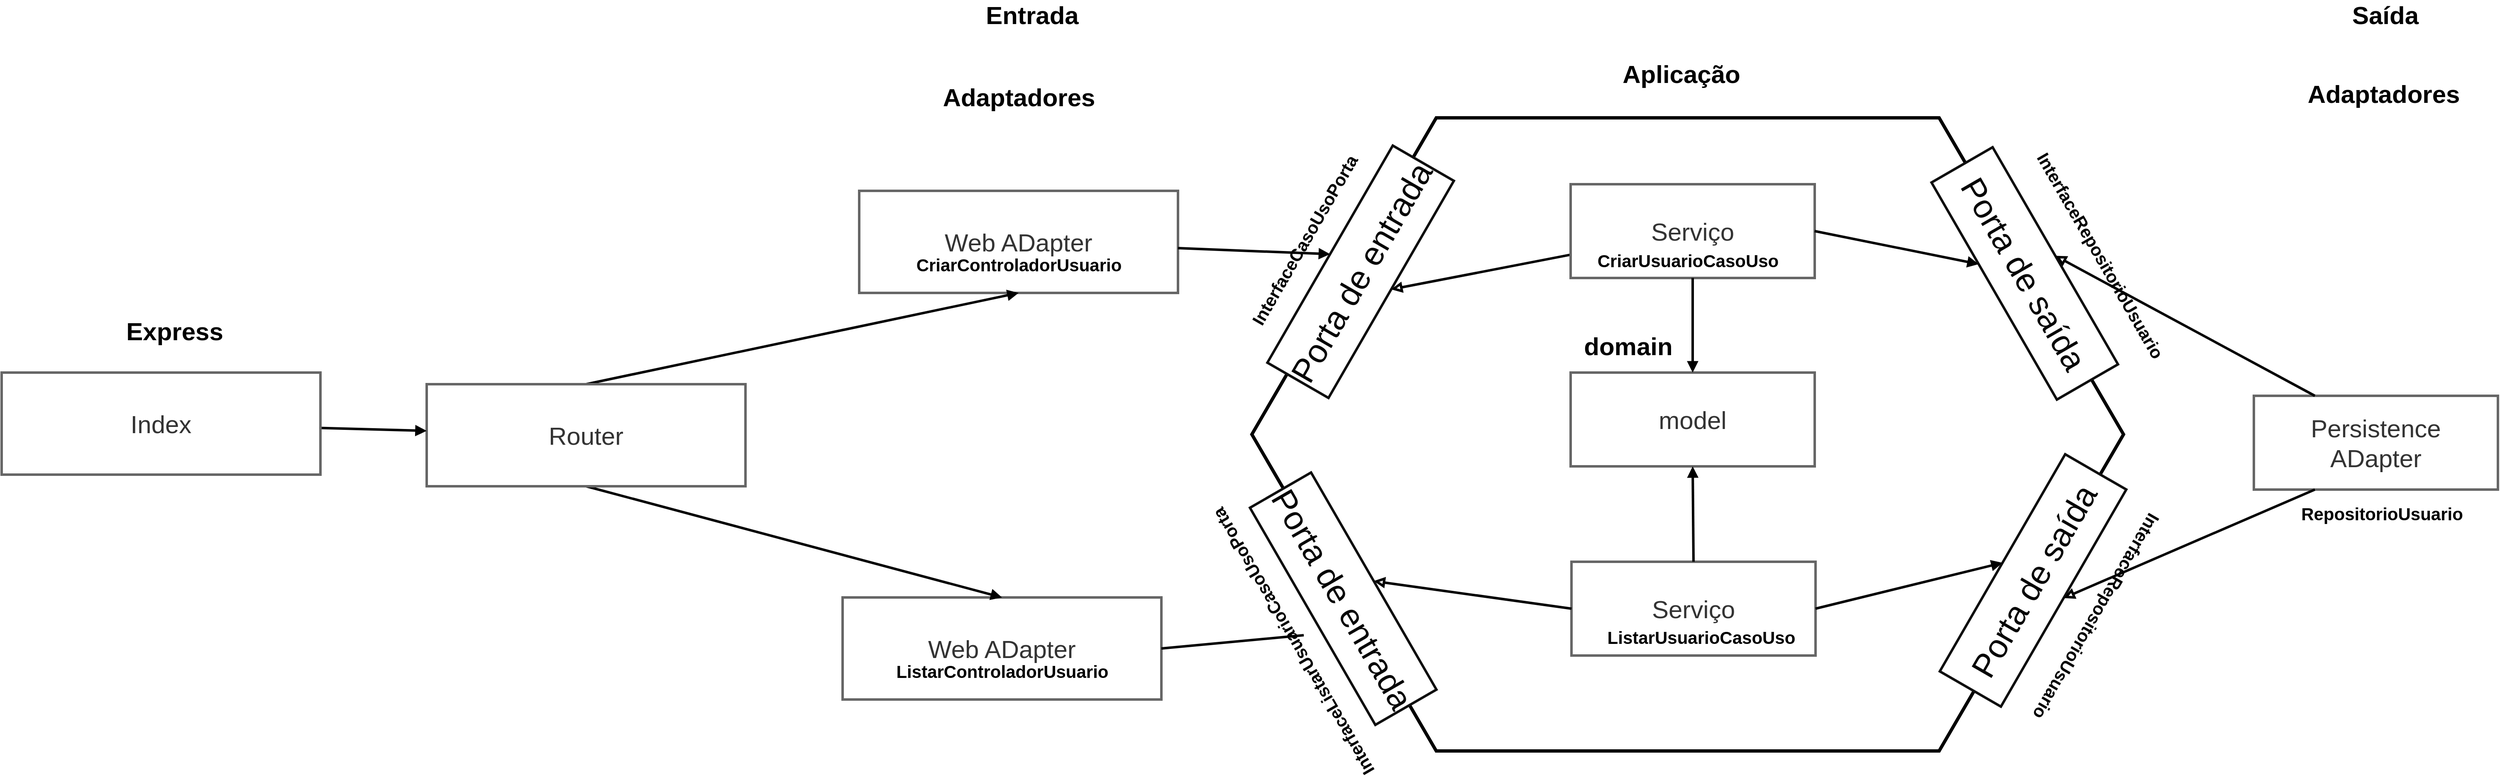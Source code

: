 <mxfile>
    <diagram id="N5KQSoFaKO_3qXM0kVTW" name="UC001">
        <mxGraphModel dx="2511" dy="1542" grid="0" gridSize="10" guides="1" tooltips="1" connect="1" arrows="1" fold="1" page="1" pageScale="1" pageWidth="827" pageHeight="1169" background="#ffffff" math="0" shadow="0">
            <root>
                <mxCell id="0"/>
                <mxCell id="1" parent="0"/>
                <mxCell id="952" value="&lt;hr&gt;" style="shape=hexagon;perimeter=hexagonPerimeter2;whiteSpace=wrap;html=1;fixedSize=1;size=222.111;fillColor=#FFFFFF;strokeWidth=4;strokeColor=#000000;" vertex="1" parent="1">
                    <mxGeometry x="731" y="202" width="1050" height="763" as="geometry"/>
                </mxCell>
                <mxCell id="954" value="Porta de saída" style="shape=note;whiteSpace=wrap;html=1;backgroundOutline=1;darkOpacity=0.05;fillColor=#FFFFFF;strokeColor=#0F0F0F;size=0;fontSize=40;fontColor=#050505;rounded=1;rotation=60;strokeWidth=3;" vertex="1" parent="1">
                    <mxGeometry x="1511" y="347" width="302.04" height="85" as="geometry"/>
                </mxCell>
                <mxCell id="957" value="Porta de saída" style="shape=note;whiteSpace=wrap;html=1;backgroundOutline=1;darkOpacity=0.05;fillColor=#FFFFFF;strokeColor=#0F0F0F;size=0;fontSize=40;fontColor=#050505;rounded=1;rotation=-60;strokeWidth=3;" vertex="1" parent="1">
                    <mxGeometry x="1521" y="717" width="302.04" height="85" as="geometry"/>
                </mxCell>
                <mxCell id="958" value="Porta de entrada" style="shape=note;whiteSpace=wrap;html=1;backgroundOutline=1;darkOpacity=0.05;fillColor=#FFFFFF;strokeColor=#0F0F0F;size=0;fontSize=40;fontColor=#050505;rounded=1;rotation=-60;strokeWidth=3;" vertex="1" parent="1">
                    <mxGeometry x="711" y="345" width="302.04" height="85" as="geometry"/>
                </mxCell>
                <mxCell id="959" value="Porta de entrada" style="shape=note;whiteSpace=wrap;html=1;backgroundOutline=1;darkOpacity=0.05;fillColor=#FFFFFF;strokeColor=#0F0F0F;size=0;fontSize=40;fontColor=#050505;rounded=1;rotation=60;strokeWidth=3;" vertex="1" parent="1">
                    <mxGeometry x="690" y="739" width="302.04" height="85" as="geometry"/>
                </mxCell>
                <mxCell id="963" style="edgeStyle=none;html=1;entryX=0.5;entryY=1;entryDx=0;entryDy=0;entryPerimeter=0;fontSize=30;endArrow=block;endFill=0;strokeWidth=3;strokeColor=#000000;" edge="1" parent="1" source="960" target="958">
                    <mxGeometry relative="1" as="geometry"/>
                </mxCell>
                <mxCell id="960" value="&lt;font style=&quot;font-size: 30px;&quot;&gt;Serviço&lt;/font&gt;" style="rounded=1;whiteSpace=wrap;html=1;fillColor=#FFFFFF;strokeColor=#666666;strokeWidth=3;fontColor=#333333;arcSize=0;fontSize=21;spacing=3;" vertex="1" parent="1">
                    <mxGeometry x="1115" y="282" width="294" height="113" as="geometry"/>
                </mxCell>
                <mxCell id="961" value="&lt;font style=&quot;font-size: 30px;&quot;&gt;Serviço&lt;/font&gt;" style="rounded=1;whiteSpace=wrap;html=1;fillColor=#FFFFFF;strokeColor=#666666;strokeWidth=3;fontColor=#333333;arcSize=0;fontSize=21;spacing=3;" vertex="1" parent="1">
                    <mxGeometry x="1116" y="737" width="294" height="113" as="geometry"/>
                </mxCell>
                <mxCell id="962" value="&lt;font style=&quot;font-size: 30px;&quot;&gt;model&lt;/font&gt;" style="rounded=1;whiteSpace=wrap;html=1;fillColor=#FFFFFF;strokeColor=#666666;strokeWidth=3;fontColor=#333333;arcSize=0;fontSize=21;spacing=3;" vertex="1" parent="1">
                    <mxGeometry x="1115" y="509" width="294" height="113" as="geometry"/>
                </mxCell>
                <mxCell id="964" style="edgeStyle=none;html=1;entryX=0;entryY=0;entryDx=151.02;entryDy=0;entryPerimeter=0;fontSize=30;endArrow=block;endFill=0;strokeWidth=3;strokeColor=#000000;exitX=0;exitY=0.5;exitDx=0;exitDy=0;" edge="1" parent="1" source="961" target="959">
                    <mxGeometry relative="1" as="geometry">
                        <mxPoint x="1125" y="406.101" as="sourcePoint"/>
                        <mxPoint x="908.826" y="418.75" as="targetPoint"/>
                    </mxGeometry>
                </mxCell>
                <mxCell id="965" style="edgeStyle=none;html=1;fontSize=30;endArrow=block;endFill=1;strokeWidth=3;strokeColor=#000000;exitX=1;exitY=0.5;exitDx=0;exitDy=0;" edge="1" parent="1" source="960" target="954">
                    <mxGeometry relative="1" as="geometry">
                        <mxPoint x="1125" y="376.935" as="sourcePoint"/>
                        <mxPoint x="908.826" y="418.75" as="targetPoint"/>
                    </mxGeometry>
                </mxCell>
                <mxCell id="966" style="edgeStyle=none;html=1;fontSize=30;endArrow=block;endFill=1;strokeWidth=3;strokeColor=#000000;exitX=1;exitY=0.5;exitDx=0;exitDy=0;entryX=0;entryY=0;entryDx=151.02;entryDy=0;entryPerimeter=0;" edge="1" parent="1" source="961" target="957">
                    <mxGeometry relative="1" as="geometry">
                        <mxPoint x="1419" y="348.5" as="sourcePoint"/>
                        <mxPoint x="1616.482" y="388.305" as="targetPoint"/>
                    </mxGeometry>
                </mxCell>
                <mxCell id="967" style="edgeStyle=none;html=1;fontSize=30;endArrow=block;endFill=1;strokeWidth=3;strokeColor=#000000;exitX=0.5;exitY=0;exitDx=0;exitDy=0;entryX=0.5;entryY=1;entryDx=0;entryDy=0;" edge="1" parent="1" source="961" target="962">
                    <mxGeometry relative="1" as="geometry">
                        <mxPoint x="1425" y="803.5" as="sourcePoint"/>
                        <mxPoint x="1645.214" y="748.25" as="targetPoint"/>
                    </mxGeometry>
                </mxCell>
                <mxCell id="968" style="edgeStyle=none;html=1;fontSize=30;endArrow=block;endFill=1;strokeWidth=3;strokeColor=#000000;exitX=0.5;exitY=1;exitDx=0;exitDy=0;" edge="1" parent="1" source="960" target="962">
                    <mxGeometry relative="1" as="geometry">
                        <mxPoint x="1278" y="747" as="sourcePoint"/>
                        <mxPoint x="1262" y="509" as="targetPoint"/>
                    </mxGeometry>
                </mxCell>
                <mxCell id="969" value="&lt;font style=&quot;font-size: 30px;&quot;&gt;Web ADapter&lt;/font&gt;" style="rounded=1;whiteSpace=wrap;html=1;fillColor=#FFFFFF;strokeColor=#666666;strokeWidth=3;fontColor=#333333;arcSize=0;fontSize=21;spacing=3;" vertex="1" parent="1">
                    <mxGeometry x="258" y="290" width="384" height="123" as="geometry"/>
                </mxCell>
                <mxCell id="971" value="Aplicação" style="text;html=1;strokeColor=none;fillColor=none;align=center;verticalAlign=middle;whiteSpace=wrap;rounded=1;fontColor=#000000;fontSize=30;fontStyle=1" vertex="1" parent="1">
                    <mxGeometry x="1158" y="134" width="181" height="30" as="geometry"/>
                </mxCell>
                <mxCell id="972" value="Adaptadores" style="text;html=1;strokeColor=none;fillColor=none;align=center;verticalAlign=middle;whiteSpace=wrap;rounded=1;fontColor=#000000;fontSize=30;fontStyle=1" vertex="1" parent="1">
                    <mxGeometry x="359.5" y="162" width="181" height="30" as="geometry"/>
                </mxCell>
                <mxCell id="974" value="CriarUsuarioCasoUso" style="text;html=1;strokeColor=none;fillColor=none;align=center;verticalAlign=middle;whiteSpace=wrap;rounded=1;fontColor=#000000;fontSize=21;fontStyle=1" vertex="1" parent="1">
                    <mxGeometry x="1165.5" y="359" width="181" height="30" as="geometry"/>
                </mxCell>
                <mxCell id="975" value="InterfaceCasoUsoPorta" style="text;html=1;strokeColor=none;fillColor=none;align=center;verticalAlign=middle;whiteSpace=wrap;rounded=1;fontColor=#000000;fontSize=21;fontStyle=1;rotation=-60;" vertex="1" parent="1">
                    <mxGeometry x="704" y="334" width="181" height="30" as="geometry"/>
                </mxCell>
                <mxCell id="978" value="&lt;font style=&quot;font-size: 30px;&quot;&gt;Persistence&lt;br&gt;ADapter&lt;/font&gt;" style="rounded=1;whiteSpace=wrap;html=1;fillColor=#FFFFFF;strokeColor=#666666;strokeWidth=3;fontColor=#333333;arcSize=0;fontSize=21;spacing=3;" vertex="1" parent="1">
                    <mxGeometry x="1938" y="537" width="294" height="113" as="geometry"/>
                </mxCell>
                <mxCell id="979" value="CriarControladorUsuario" style="text;html=1;strokeColor=none;fillColor=none;align=center;verticalAlign=middle;whiteSpace=wrap;rounded=1;fontColor=#000000;fontSize=21;fontStyle=1" vertex="1" parent="1">
                    <mxGeometry x="359.5" y="364" width="181" height="30" as="geometry"/>
                </mxCell>
                <mxCell id="982" value="&lt;font style=&quot;font-size: 30px;&quot;&gt;Web ADapter&lt;/font&gt;" style="rounded=1;whiteSpace=wrap;html=1;fillColor=#FFFFFF;strokeColor=#666666;strokeWidth=3;fontColor=#333333;arcSize=0;fontSize=21;spacing=3;" vertex="1" parent="1">
                    <mxGeometry x="238" y="780" width="384" height="123" as="geometry"/>
                </mxCell>
                <mxCell id="983" value="ListarControladorUsuario" style="text;html=1;strokeColor=none;fillColor=none;align=center;verticalAlign=middle;whiteSpace=wrap;rounded=1;fontColor=#000000;fontSize=21;fontStyle=1" vertex="1" parent="1">
                    <mxGeometry x="339.5" y="854" width="181" height="30" as="geometry"/>
                </mxCell>
                <mxCell id="984" style="edgeStyle=none;html=1;fontSize=30;endArrow=block;endFill=1;strokeWidth=3;strokeColor=#000000;entryX=0;entryY=0;entryDx=151.02;entryDy=0;entryPerimeter=0;" edge="1" parent="1" source="969" target="958">
                    <mxGeometry relative="1" as="geometry">
                        <mxPoint x="1419" y="348.5" as="sourcePoint"/>
                        <mxPoint x="1616.482" y="388.305" as="targetPoint"/>
                    </mxGeometry>
                </mxCell>
                <mxCell id="986" value="" style="edgeStyle=none;html=1;fontSize=30;endArrow=none;endFill=1;strokeWidth=3;strokeColor=#000000;entryX=0.5;entryY=1;entryDx=0;entryDy=0;entryPerimeter=0;exitX=1;exitY=0.5;exitDx=0;exitDy=0;" edge="1" parent="1" source="982" target="977">
                    <mxGeometry relative="1" as="geometry">
                        <mxPoint x="622" y="841.5" as="sourcePoint"/>
                        <mxPoint x="804.214" y="802.75" as="targetPoint"/>
                    </mxGeometry>
                </mxCell>
                <mxCell id="977" value="InterfaceListarUsuarioCasoUsoPorta" style="text;html=1;strokeColor=none;fillColor=none;align=center;verticalAlign=middle;whiteSpace=wrap;rounded=1;fontColor=#000000;fontSize=21;fontStyle=1;rotation=-120;" vertex="1" parent="1">
                    <mxGeometry x="690" y="818" width="181" height="30" as="geometry"/>
                </mxCell>
                <mxCell id="987" value="ListarUsuarioCasoUso" style="text;html=1;strokeColor=none;fillColor=none;align=center;verticalAlign=middle;whiteSpace=wrap;rounded=1;fontColor=#000000;fontSize=21;fontStyle=1" vertex="1" parent="1">
                    <mxGeometry x="1182" y="813" width="181" height="30" as="geometry"/>
                </mxCell>
                <mxCell id="990" style="edgeStyle=none;html=1;entryX=0.5;entryY=1;entryDx=0;entryDy=0;strokeColor=#000000;strokeWidth=3;fontSize=21;endArrow=block;endFill=1;exitX=0.5;exitY=0;exitDx=0;exitDy=0;" edge="1" parent="1" source="988" target="969">
                    <mxGeometry relative="1" as="geometry"/>
                </mxCell>
                <mxCell id="991" style="edgeStyle=none;html=1;entryX=0.5;entryY=0;entryDx=0;entryDy=0;strokeColor=#000000;strokeWidth=3;fontSize=21;endArrow=block;endFill=1;exitX=0.5;exitY=1;exitDx=0;exitDy=0;" edge="1" parent="1" source="988" target="982">
                    <mxGeometry relative="1" as="geometry"/>
                </mxCell>
                <mxCell id="988" value="&lt;font style=&quot;font-size: 30px;&quot;&gt;Router&lt;/font&gt;" style="rounded=1;whiteSpace=wrap;html=1;fillColor=#FFFFFF;strokeColor=#666666;strokeWidth=3;fontColor=#333333;arcSize=0;fontSize=21;spacing=3;" vertex="1" parent="1">
                    <mxGeometry x="-263" y="523" width="384" height="123" as="geometry"/>
                </mxCell>
                <mxCell id="992" value="Adaptadores" style="text;html=1;strokeColor=none;fillColor=none;align=center;verticalAlign=middle;whiteSpace=wrap;rounded=1;fontColor=#000000;fontSize=30;fontStyle=1" vertex="1" parent="1">
                    <mxGeometry x="2004" y="158" width="181" height="30" as="geometry"/>
                </mxCell>
                <mxCell id="993" value="Entrada" style="text;html=1;strokeColor=none;fillColor=none;align=center;verticalAlign=middle;whiteSpace=wrap;rounded=1;fontColor=#000000;fontSize=30;fontStyle=1" vertex="1" parent="1">
                    <mxGeometry x="376" y="63" width="181" height="30" as="geometry"/>
                </mxCell>
                <mxCell id="994" value="Saída" style="text;html=1;strokeColor=none;fillColor=none;align=center;verticalAlign=middle;whiteSpace=wrap;rounded=1;fontColor=#000000;fontSize=30;fontStyle=1" vertex="1" parent="1">
                    <mxGeometry x="2006" y="63" width="181" height="30" as="geometry"/>
                </mxCell>
                <mxCell id="995" value="domain" style="text;html=1;strokeColor=none;fillColor=none;align=center;verticalAlign=middle;whiteSpace=wrap;rounded=1;fontColor=#000000;fontSize=30;fontStyle=1" vertex="1" parent="1">
                    <mxGeometry x="1094" y="462" width="181" height="30" as="geometry"/>
                </mxCell>
                <mxCell id="996" style="edgeStyle=none;html=1;entryX=0;entryY=0;entryDx=151.02;entryDy=0;entryPerimeter=0;fontSize=30;endArrow=block;endFill=0;strokeWidth=3;strokeColor=#000000;exitX=0.25;exitY=0;exitDx=0;exitDy=0;" edge="1" parent="1" source="978" target="954">
                    <mxGeometry relative="1" as="geometry">
                        <mxPoint x="1942" y="594" as="sourcePoint"/>
                        <mxPoint x="908.826" y="418.75" as="targetPoint"/>
                    </mxGeometry>
                </mxCell>
                <mxCell id="997" style="edgeStyle=none;html=1;entryX=0.5;entryY=1;entryDx=0;entryDy=0;entryPerimeter=0;fontSize=30;endArrow=block;endFill=0;strokeWidth=3;strokeColor=#000000;exitX=0.25;exitY=1;exitDx=0;exitDy=0;" edge="1" parent="1" source="978" target="957">
                    <mxGeometry relative="1" as="geometry">
                        <mxPoint x="1908" y="707" as="sourcePoint"/>
                        <mxPoint x="1708.826" y="378.25" as="targetPoint"/>
                    </mxGeometry>
                </mxCell>
                <mxCell id="998" value="InterfaceRepositorioUsuario" style="text;html=1;strokeColor=none;fillColor=none;align=center;verticalAlign=middle;whiteSpace=wrap;rounded=1;fontColor=#000000;fontSize=21;fontStyle=1;rotation=60;" vertex="1" parent="1">
                    <mxGeometry x="1663" y="353" width="181" height="30" as="geometry"/>
                </mxCell>
                <mxCell id="999" value="InterfaceRepositorioUsuario" style="text;html=1;strokeColor=none;fillColor=none;align=center;verticalAlign=middle;whiteSpace=wrap;rounded=1;fontColor=#000000;fontSize=21;fontStyle=1;rotation=-240;" vertex="1" parent="1">
                    <mxGeometry x="1658" y="788" width="181" height="30" as="geometry"/>
                </mxCell>
                <mxCell id="1000" value="RepositorioUsuario" style="text;html=1;strokeColor=none;fillColor=none;align=center;verticalAlign=middle;whiteSpace=wrap;rounded=1;fontColor=#000000;fontSize=21;fontStyle=1" vertex="1" parent="1">
                    <mxGeometry x="2002" y="664" width="181" height="30" as="geometry"/>
                </mxCell>
                <mxCell id="1003" style="edgeStyle=none;html=1;strokeColor=#000000;strokeWidth=3;fontSize=21;endArrow=block;endFill=1;" edge="1" parent="1" source="1001" target="988">
                    <mxGeometry relative="1" as="geometry"/>
                </mxCell>
                <mxCell id="1001" value="&lt;font style=&quot;font-size: 30px;&quot;&gt;Index&lt;/font&gt;" style="rounded=1;whiteSpace=wrap;html=1;fillColor=#FFFFFF;strokeColor=#666666;strokeWidth=3;fontColor=#333333;arcSize=0;fontSize=21;spacing=3;" vertex="1" parent="1">
                    <mxGeometry x="-775" y="509" width="384" height="123" as="geometry"/>
                </mxCell>
                <mxCell id="1002" value="Express" style="text;html=1;strokeColor=none;fillColor=none;align=center;verticalAlign=middle;whiteSpace=wrap;rounded=1;fontColor=#000000;fontSize=30;fontStyle=1" vertex="1" parent="1">
                    <mxGeometry x="-657" y="444" width="181" height="30" as="geometry"/>
                </mxCell>
            </root>
        </mxGraphModel>
    </diagram>
</mxfile>